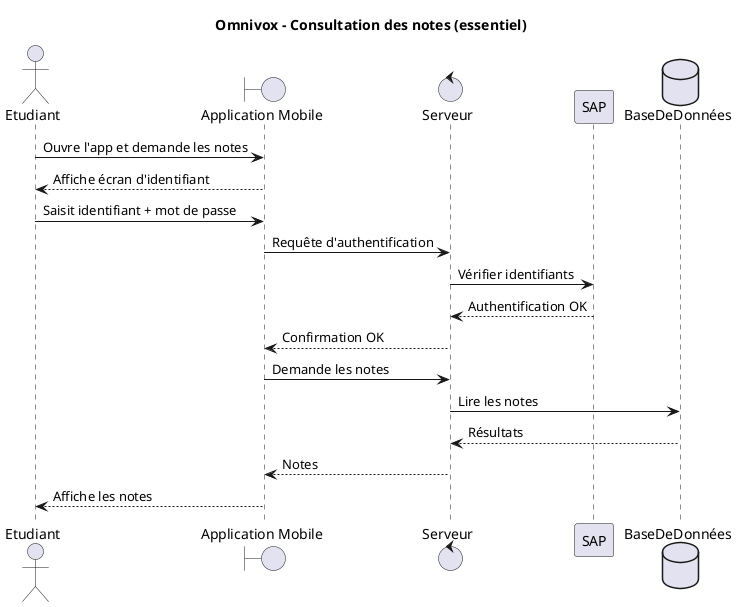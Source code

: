 @startuml Omnivox
title Omnivox - Consultation des notes (essentiel)

actor "Etudiant" as etu
boundary "Application Mobile" as app 
control Serveur
participant SAP
database BaseDeDonnées

etu -> app : Ouvre l'app et demande les notes
app --> etu : Affiche écran d'identifiant

etu -> app : Saisit identifiant + mot de passe
app -> Serveur : Requête d'authentification
Serveur -> SAP : Vérifier identifiants
SAP --> Serveur : Authentification OK
Serveur --> app : Confirmation OK

app -> Serveur : Demande les notes
Serveur -> BaseDeDonnées : Lire les notes
BaseDeDonnées --> Serveur : Résultats
Serveur --> app : Notes
app --> etu : Affiche les notes

@enduml

